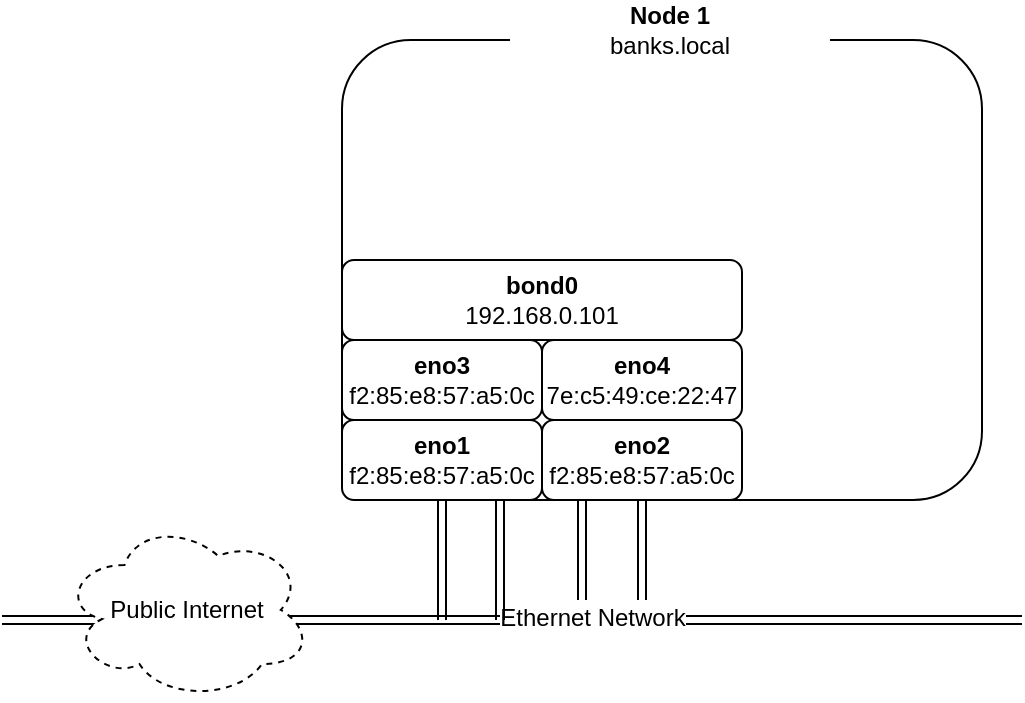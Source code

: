 <mxfile version="12.1.7" type="device" pages="1"><diagram name="Net - Vanilla" id="v2VzzWtXgxZ1E1rvJjhH"><mxGraphModel dx="1186" dy="607" grid="1" gridSize="10" guides="1" tooltips="1" connect="1" arrows="1" fold="1" page="1" pageScale="1" pageWidth="1169" pageHeight="827" math="0" shadow="0"><root><mxCell id="LHp7DUxQUJBAPsEqnbh8-0"/><mxCell id="LHp7DUxQUJBAPsEqnbh8-1" parent="LHp7DUxQUJBAPsEqnbh8-0"/><mxCell id="LHp7DUxQUJBAPsEqnbh8-17" value="" style="shape=link;html=1;" parent="LHp7DUxQUJBAPsEqnbh8-1" edge="1"><mxGeometry width="50" height="50" relative="1" as="geometry"><mxPoint x="690" y="770" as="sourcePoint"/><mxPoint x="250" y="770" as="targetPoint"/></mxGeometry></mxCell><mxCell id="LHp7DUxQUJBAPsEqnbh8-2" value="" style="rounded=1;whiteSpace=wrap;html=1;" parent="LHp7DUxQUJBAPsEqnbh8-1" vertex="1"><mxGeometry x="420" y="480" width="320" height="230" as="geometry"/></mxCell><mxCell id="LHp7DUxQUJBAPsEqnbh8-3" value="&lt;b&gt;Node 1&lt;/b&gt;&lt;br&gt;banks.local" style="text;html=1;align=center;verticalAlign=middle;whiteSpace=wrap;rounded=0;fillColor=#FFFFFF;" parent="LHp7DUxQUJBAPsEqnbh8-1" vertex="1"><mxGeometry x="504" y="465" width="160" height="20" as="geometry"/></mxCell><mxCell id="LHp7DUxQUJBAPsEqnbh8-4" style="edgeStyle=orthogonalEdgeStyle;rounded=0;orthogonalLoop=1;jettySize=auto;html=1;exitX=0.5;exitY=1;exitDx=0;exitDy=0;entryX=0.25;entryY=0;entryDx=0;entryDy=0;endArrow=none;endFill=0;" parent="LHp7DUxQUJBAPsEqnbh8-1" edge="1"><mxGeometry relative="1" as="geometry"><mxPoint x="523" y="503" as="targetPoint"/></mxGeometry></mxCell><mxCell id="LHp7DUxQUJBAPsEqnbh8-6" style="edgeStyle=orthogonalEdgeStyle;rounded=0;orthogonalLoop=1;jettySize=auto;html=1;exitX=0.5;exitY=1;exitDx=0;exitDy=0;entryX=0.75;entryY=0;entryDx=0;entryDy=0;endArrow=none;endFill=0;" parent="LHp7DUxQUJBAPsEqnbh8-1" edge="1"><mxGeometry relative="1" as="geometry"><mxPoint x="638" y="503" as="targetPoint"/></mxGeometry></mxCell><mxCell id="LHp7DUxQUJBAPsEqnbh8-13" value="&lt;b&gt;eno1&lt;/b&gt;&lt;br&gt;f2:85:e8:57:a5:0c" style="rounded=1;whiteSpace=wrap;html=1;fillColor=#FFFFFF;" parent="LHp7DUxQUJBAPsEqnbh8-1" vertex="1"><mxGeometry x="420" y="670" width="100" height="40" as="geometry"/></mxCell><mxCell id="LHp7DUxQUJBAPsEqnbh8-14" value="" style="shape=link;html=1;exitX=0.5;exitY=1;exitDx=0;exitDy=0;" parent="LHp7DUxQUJBAPsEqnbh8-1" source="LHp7DUxQUJBAPsEqnbh8-13" edge="1"><mxGeometry width="50" height="50" relative="1" as="geometry"><mxPoint x="480" y="810" as="sourcePoint"/><mxPoint x="470" y="770" as="targetPoint"/></mxGeometry></mxCell><mxCell id="LHp7DUxQUJBAPsEqnbh8-15" value="" style="shape=link;html=1;" parent="LHp7DUxQUJBAPsEqnbh8-1" edge="1"><mxGeometry width="50" height="50" relative="1" as="geometry"><mxPoint x="490" y="770" as="sourcePoint"/><mxPoint x="760" y="770" as="targetPoint"/></mxGeometry></mxCell><mxCell id="LHp7DUxQUJBAPsEqnbh8-16" value="Ethernet Network" style="text;html=1;align=center;verticalAlign=middle;resizable=0;points=[];;labelBackgroundColor=#ffffff;fontColor=#000000;" parent="LHp7DUxQUJBAPsEqnbh8-15" vertex="1" connectable="0"><mxGeometry x="-0.594" y="1" relative="1" as="geometry"><mxPoint as="offset"/></mxGeometry></mxCell><mxCell id="LHp7DUxQUJBAPsEqnbh8-26" value="Public Internet" style="ellipse;shape=cloud;whiteSpace=wrap;html=1;dashed=1;" parent="LHp7DUxQUJBAPsEqnbh8-1" vertex="1"><mxGeometry x="280" y="720" width="125" height="90" as="geometry"/></mxCell><mxCell id="LHp7DUxQUJBAPsEqnbh8-29" value="&lt;b&gt;eno2&lt;/b&gt;&lt;br&gt;f2:85:e8:57:a5:0c" style="rounded=1;whiteSpace=wrap;html=1;fillColor=#FFFFFF;" parent="LHp7DUxQUJBAPsEqnbh8-1" vertex="1"><mxGeometry x="520" y="670" width="100" height="40" as="geometry"/></mxCell><mxCell id="LHp7DUxQUJBAPsEqnbh8-30" value="&lt;b&gt;eno3&lt;/b&gt;&lt;br&gt;f2:85:e8:57:a5:0c" style="rounded=1;whiteSpace=wrap;html=1;fillColor=#FFFFFF;" parent="LHp7DUxQUJBAPsEqnbh8-1" vertex="1"><mxGeometry x="420" y="630" width="100" height="40" as="geometry"/></mxCell><mxCell id="LHp7DUxQUJBAPsEqnbh8-31" value="&lt;b&gt;eno4&lt;/b&gt;&lt;br&gt;7e:c5:49:ce:22:47" style="rounded=1;whiteSpace=wrap;html=1;fillColor=#FFFFFF;" parent="LHp7DUxQUJBAPsEqnbh8-1" vertex="1"><mxGeometry x="520" y="630" width="100" height="40" as="geometry"/></mxCell><mxCell id="LHp7DUxQUJBAPsEqnbh8-32" value="&lt;b&gt;bond0&lt;br&gt;&lt;/b&gt;192.168.0.101" style="rounded=1;whiteSpace=wrap;html=1;fillColor=#FFFFFF;" parent="LHp7DUxQUJBAPsEqnbh8-1" vertex="1"><mxGeometry x="420" y="590" width="200" height="40" as="geometry"/></mxCell><mxCell id="LHp7DUxQUJBAPsEqnbh8-34" value="" style="shape=link;html=1;exitX=0.5;exitY=1;exitDx=0;exitDy=0;" parent="LHp7DUxQUJBAPsEqnbh8-1" edge="1"><mxGeometry width="50" height="50" relative="1" as="geometry"><mxPoint x="570" y="710" as="sourcePoint"/><mxPoint x="570" y="760" as="targetPoint"/></mxGeometry></mxCell><mxCell id="LHp7DUxQUJBAPsEqnbh8-35" value="" style="shape=link;html=1;exitX=0.5;exitY=1;exitDx=0;exitDy=0;" parent="LHp7DUxQUJBAPsEqnbh8-1" edge="1"><mxGeometry width="50" height="50" relative="1" as="geometry"><mxPoint x="499" y="710" as="sourcePoint"/><mxPoint x="499" y="770" as="targetPoint"/></mxGeometry></mxCell><mxCell id="LHp7DUxQUJBAPsEqnbh8-36" value="" style="shape=link;html=1;exitX=0.5;exitY=1;exitDx=0;exitDy=0;" parent="LHp7DUxQUJBAPsEqnbh8-1" edge="1"><mxGeometry width="50" height="50" relative="1" as="geometry"><mxPoint x="540" y="710" as="sourcePoint"/><mxPoint x="540" y="760" as="targetPoint"/></mxGeometry></mxCell></root></mxGraphModel></diagram></mxfile>